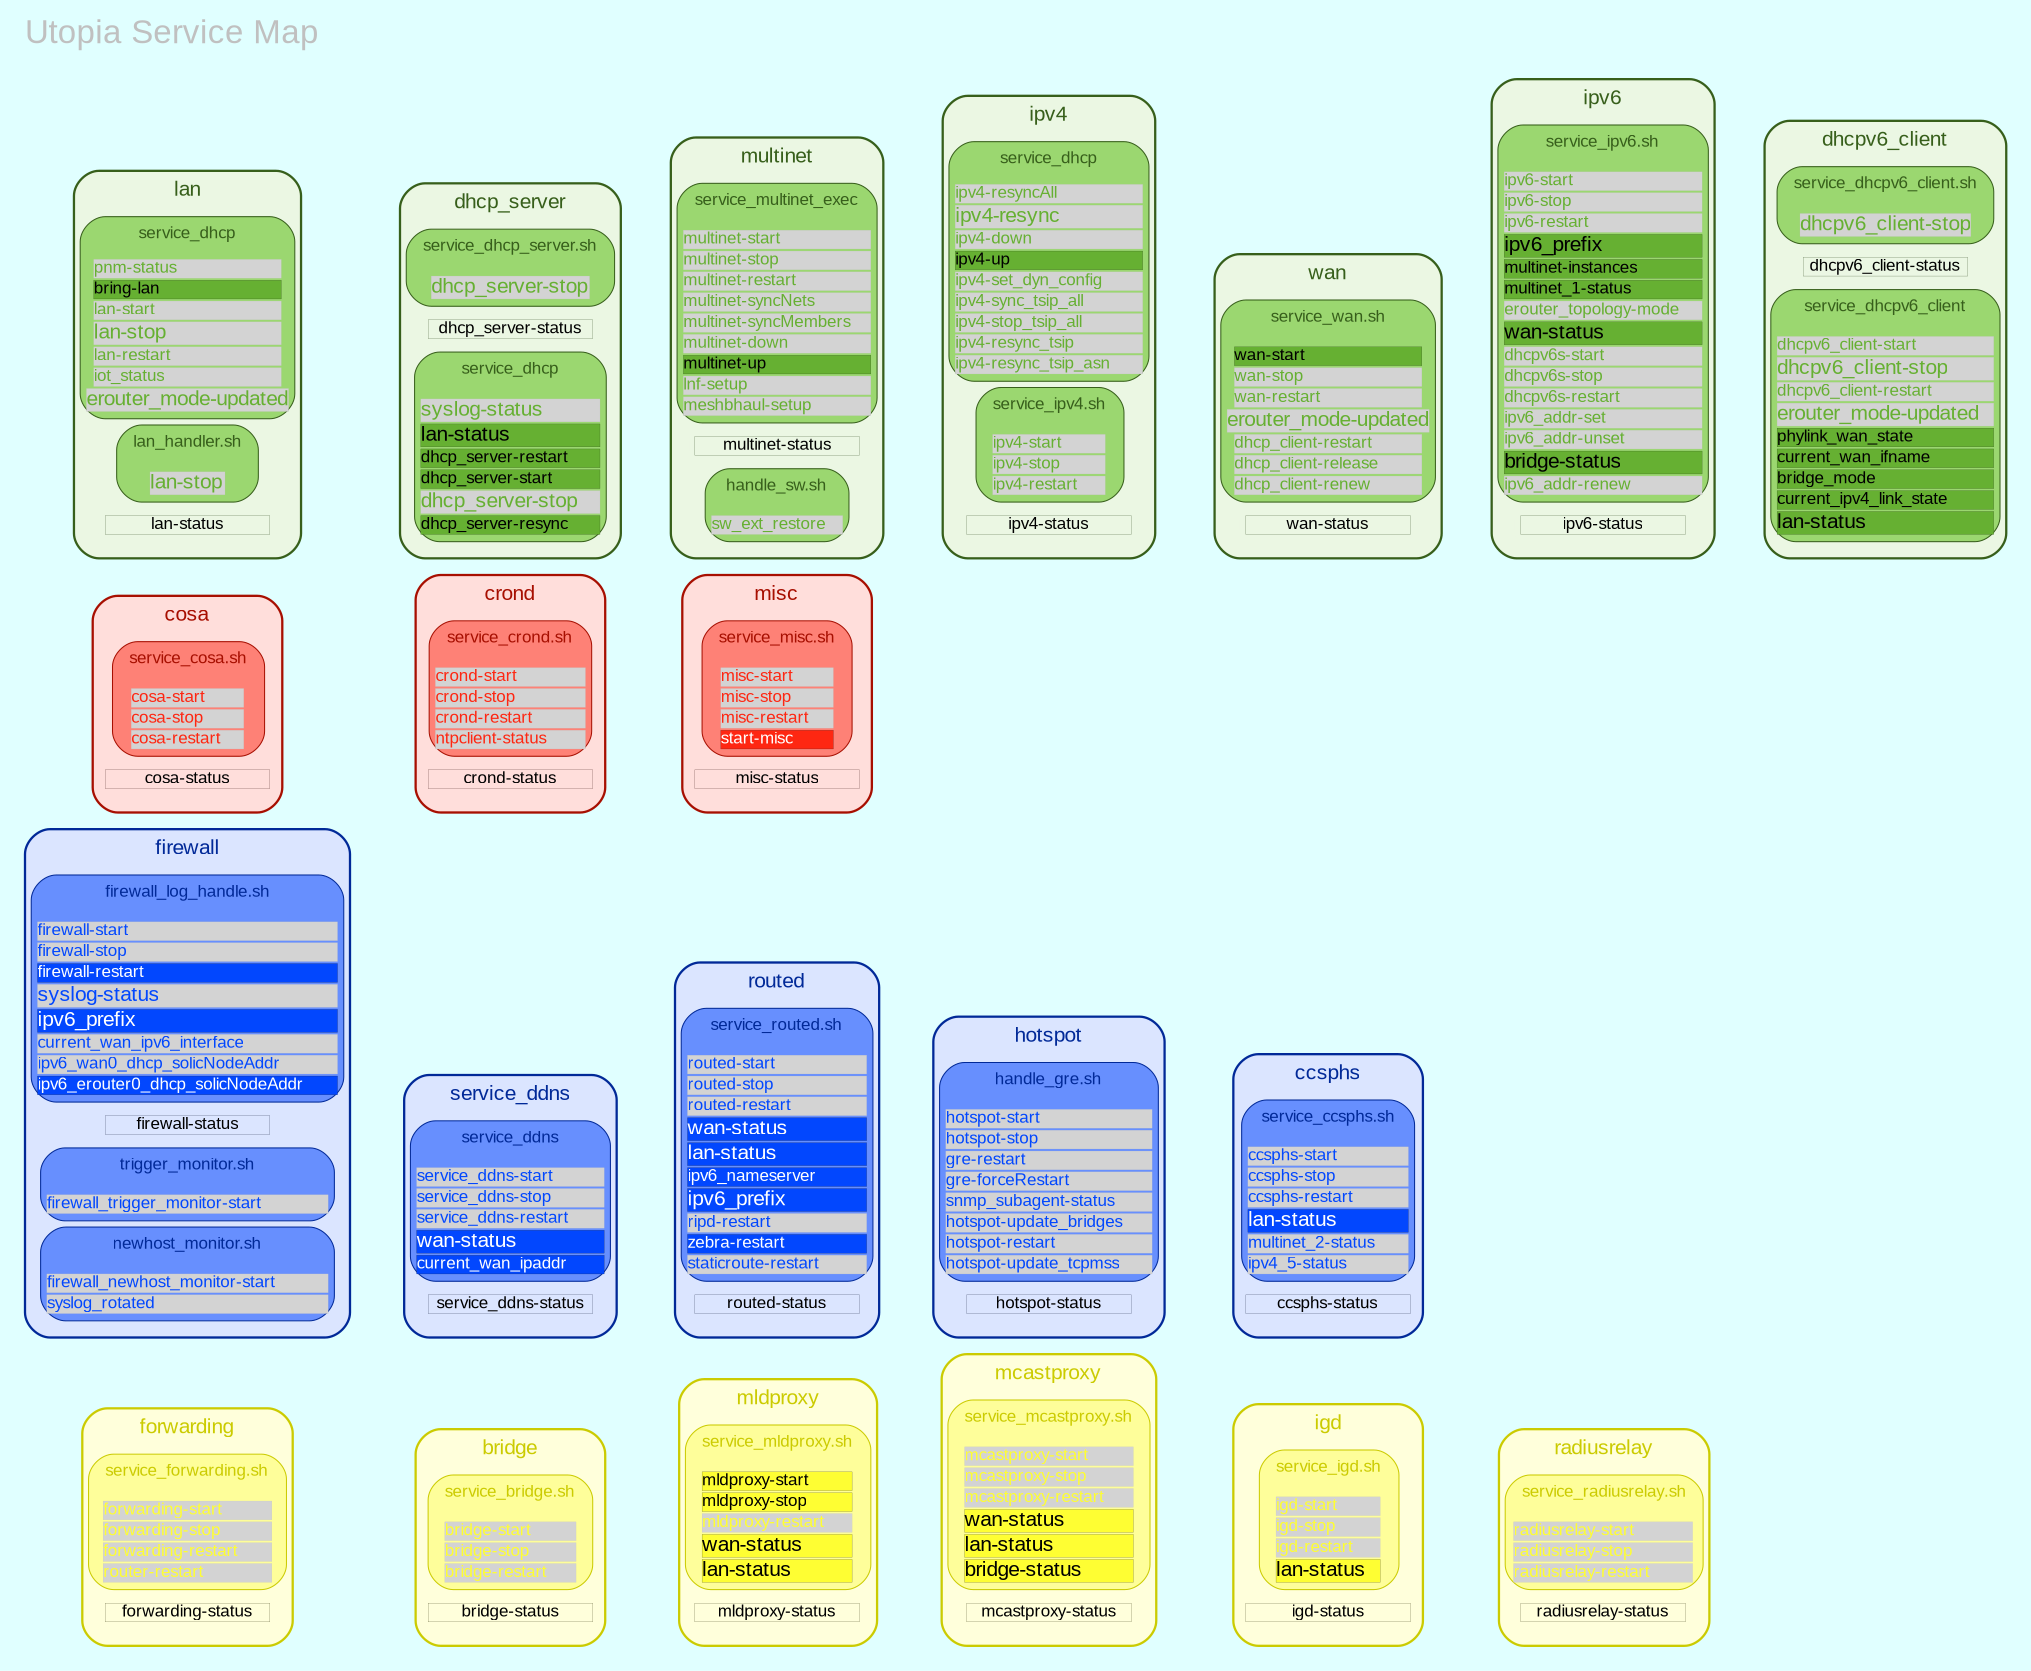 digraph {
bgcolor=lightcyan
rankdir=LR
nodesep=0
ranksep="0.5"
fontname="Arial"; fontsize=16; fontcolor=grey
label="Utopia Service Map"
labelloc=top
labeljust="l"
edge [color=black arrowsize=0.5 penwidth=0.1]
subgraph cluster_98ac6b4b086b5a2f47677b15e786d9ba {
labeljust=""
margin=3;
penwidth=1.1;
shape=plaintext;
fillcolor="#FFFFDB";
color="#CBCB01";
fontcolor="#CBCB01";
fontsize=10;
node[fontname="Arial" height=0 margin=0 penwidth=0.1];
label="bridge\r";
style="filled, rounded";
_51557d60216aca2eb9e8f97c705a0f56 [label="" shape=plaintext style=invisible]
subgraph cluster_ce74067ed52583d02a26e3669b777135 {
margin=3;
penwidth=0.5;
fillcolor="#FEFE9A";
color="#CBCB01";
fontcolor="#CBCB01";
fontsize=8;
node[fontname="Arial" height=0 margin=0 penwidth=0.1];
label="service_bridge.sh\l";
style="filled, rounded";
tooltip="/etc/utopia/service.d/service_bridge.sh";
_ce74067ed52583d02a26e3669b777135 [label="" shape=plaintext style=invisible]
_dffe3e68da6a223b2e0640eef7d3485d [label="bridge-start\l" fontsize=8 style="filled" width="0.875" shape="box" fillcolor="lightgrey" color="grey" fontcolor="#FEFE33" tooltip="bridge-start

<none>" URL=""]
_be81785c3a2dcb3e29cb0bfa7b32c81d [label="bridge-stop\l" fontsize=8 style="filled" width="0.875" shape="box" fillcolor="lightgrey" color="grey" fontcolor="#FEFE33" tooltip="bridge-stop

<none>" URL=""]
_476c265081c653e63c70694a2fbbb407 [label="bridge-restart\l" fontsize=8 style="filled" width="0.875" shape="box" fillcolor="lightgrey" color="grey" fontcolor="#FEFE33" tooltip="bridge-restart

<none>" URL=""]
}
subgraph cluster_2652209aa3012050e71d2a653f2a550e {
margin=3;
penwidth=0.5;
fillcolor="#FFFFDB";
color="#FFFFDB";
fontcolor="#CBCB01";
fontsize=8;
node[fontname="Arial" height=0 margin=0 penwidth=0.1];
label="";
style="filled, rounded";
_2652209aa3012050e71d2a653f2a550e [label="bridge-status" fontsize=8 style="filled" width="1.1" shape="box" fillcolor="#FFFFDB" color="#343409" fontcolor="black" tooltip="bridge-status

'stopped'<-system_default_set
'stopped'<-srvmgr" URL=""]
}
}
subgraph cluster_bc7bc2f9c0488eafffa29706ab6a179a {
labeljust=""
margin=3;
penwidth=1.1;
shape=plaintext;
fillcolor="#DBE5FF";
color="#012998";
fontcolor="#012998";
fontsize=10;
node[fontname="Arial" height=0 margin=0 penwidth=0.1];
label="ccsphs\r";
style="filled, rounded";
_11547777ed2800a68bbfda077eb170c0 [label="" shape=plaintext style=invisible]
subgraph cluster_d356f8c9b17fe7d6fc8725ee5ee9367f {
margin=3;
penwidth=0.5;
fillcolor="#678FFE";
color="#012998";
fontcolor="#012998";
fontsize=8;
node[fontname="Arial" height=0 margin=0 penwidth=0.1];
label="service_ccsphs.sh\l";
style="filled, rounded";
tooltip="/etc/utopia/service.d/service_ccsphs.sh";
_d356f8c9b17fe7d6fc8725ee5ee9367f [label="" shape=plaintext style=invisible]
_169ec7e69a5d38c2ce02c388318199b4 [label="ccsphs-start\l" fontsize=8 style="filled" width="1.0625" shape="box" fillcolor="lightgrey" color="grey" fontcolor="#0247FE" tooltip="ccsphs-start

<none>" URL=""]
_dcabaff18bf88ebde113eab65a33c592 [label="ccsphs-stop\l" fontsize=8 style="filled" width="1.0625" shape="box" fillcolor="lightgrey" color="grey" fontcolor="#0247FE" tooltip="ccsphs-stop

<none>" URL=""]
_fbcb36209c161106e6652a386efa84a2 [label="ccsphs-restart\l" fontsize=8 style="filled" width="1.0625" shape="box" fillcolor="lightgrey" color="grey" fontcolor="#0247FE" tooltip="ccsphs-restart

<none>" URL=""]
_6d51108e0838df1da1ee83a57230e9fc [label="lan-status\l" fontsize=10 style="filled" width="1.0625" shape="box" fillcolor="#0247FE" color="#091534" fontcolor="white" tooltip="lan-status

'stopped'<-system_default_set
'stopped'<-srvmgr
'started'<-service_dhcp
" URL=""]
_8d775cfc72d821ba2b725e5de189351c [label="multinet_2-status\l" fontsize=8 style="filled" width="1.0625" shape="box" fillcolor="lightgrey" color="grey" fontcolor="#0247FE" tooltip="multinet_2-status

<none>" URL=""]
_e1a977aa40005978de3ad8e0707d58d5 [label="ipv4_5-status\l" fontsize=8 style="filled" width="1.0625" shape="box" fillcolor="lightgrey" color="grey" fontcolor="#0247FE" tooltip="ipv4_5-status

<none>" URL=""]
}
subgraph cluster_ce8aa426b1c90655afa0346eec591609 {
margin=3;
penwidth=0.5;
fillcolor="#DBE5FF";
color="#DBE5FF";
fontcolor="#012998";
fontsize=8;
node[fontname="Arial" height=0 margin=0 penwidth=0.1];
label="";
style="filled, rounded";
_ce8aa426b1c90655afa0346eec591609 [label="ccsphs-status" fontsize=8 style="filled" width="1.1" shape="box" fillcolor="#DBE5FF" color="#091534" fontcolor="black" tooltip="ccsphs-status

'stopped'<-srvmgr" URL=""]
}
}
subgraph cluster_12703dd1411c33587da2004a9434a400 {
labeljust=""
margin=3;
penwidth=1.1;
shape=plaintext;
fillcolor="#FFDEDB";
color="#A70F01";
fontcolor="#A70F01";
fontsize=10;
node[fontname="Arial" height=0 margin=0 penwidth=0.1];
label="cosa\r";
style="filled, rounded";
_9ceacec289b3141d06a39c8b48fb1b90 [label="" shape=plaintext style=invisible]
subgraph cluster_75154e14dd7031a3c2149cf29c2c3d89 {
margin=3;
penwidth=0.5;
fillcolor="#FE8176";
color="#A70F01";
fontcolor="#A70F01";
fontsize=8;
node[fontname="Arial" height=0 margin=0 penwidth=0.1];
label="service_cosa.sh\l";
style="filled, rounded";
tooltip="/etc/utopia/service.d/service_cosa.sh";
_75154e14dd7031a3c2149cf29c2c3d89 [label="" shape=plaintext style=invisible]
_26d2160b48419a0585d5cce66b31304b [label="cosa-start\l" fontsize=8 style="filled" width="0.75" shape="box" fillcolor="lightgrey" color="grey" fontcolor="#FE2712" tooltip="cosa-start

<none>" URL=""]
_b302e229bd4130d90adcbbd2e18b3503 [label="cosa-stop\l" fontsize=8 style="filled" width="0.75" shape="box" fillcolor="lightgrey" color="grey" fontcolor="#FE2712" tooltip="cosa-stop

<none>" URL=""]
_7313184c48647530b3d3277f3aa20210 [label="cosa-restart\l" fontsize=8 style="filled" width="0.75" shape="box" fillcolor="lightgrey" color="grey" fontcolor="#FE2712" tooltip="cosa-restart

<none>" URL=""]
}
subgraph cluster_f71a2fdaaec2c8306fd2132cbdacf1a2 {
margin=3;
penwidth=0.5;
fillcolor="#FFDEDB";
color="#FFDEDB";
fontcolor="#A70F01";
fontsize=8;
node[fontname="Arial" height=0 margin=0 penwidth=0.1];
label="";
style="filled, rounded";
_f71a2fdaaec2c8306fd2132cbdacf1a2 [label="cosa-status" fontsize=8 style="filled" width="1.1" shape="box" fillcolor="#FFDEDB" color="#340D09" fontcolor="black" tooltip="cosa-status

'stopped'<-srvmgr
'starting'<-sectl
'started'<-sectl" URL=""]
}
}
subgraph cluster_9f13d0c3e03d0ec4e905428f88407c0c {
labeljust=""
margin=3;
penwidth=1.1;
shape=plaintext;
fillcolor="#FFDEDB";
color="#A70F01";
fontcolor="#A70F01";
fontsize=10;
node[fontname="Arial" height=0 margin=0 penwidth=0.1];
label="crond\r";
style="filled, rounded";
_386b26c862465e20148cc3d5bb13464e [label="" shape=plaintext style=invisible]
subgraph cluster_1a419fba1ee8593f798786f0cda43e64 {
margin=3;
penwidth=0.5;
fillcolor="#FE8176";
color="#A70F01";
fontcolor="#A70F01";
fontsize=8;
node[fontname="Arial" height=0 margin=0 penwidth=0.1];
label="service_crond.sh\l";
style="filled, rounded";
tooltip="/etc/utopia/service.d/service_crond.sh";
_1a419fba1ee8593f798786f0cda43e64 [label="" shape=plaintext style=invisible]
_2988c0df37a888ef9473504a7f022c48 [label="crond-start\l" fontsize=8 style="filled" width="1.0" shape="box" fillcolor="lightgrey" color="grey" fontcolor="#FE2712" tooltip="crond-start

<none>" URL=""]
_9e309318d6d6053b4eef5524699de199 [label="crond-stop\l" fontsize=8 style="filled" width="1.0" shape="box" fillcolor="lightgrey" color="grey" fontcolor="#FE2712" tooltip="crond-stop

<none>" URL=""]
_96d2eeb8f2f772f16a03576be5a2da54 [label="crond-restart\l" fontsize=8 style="filled" width="1.0" shape="box" fillcolor="lightgrey" color="grey" fontcolor="#FE2712" tooltip="crond-restart

<none>" URL=""]
_032ab272c16316696d9ded87b839633f [label="ntpclient-status\l" fontsize=8 style="filled" width="1.0" shape="box" fillcolor="lightgrey" color="grey" fontcolor="#FE2712" tooltip="ntpclient-status

<none>" URL=""]
}
subgraph cluster_e2757550efa6165b50c21c7c13248c79 {
margin=3;
penwidth=0.5;
fillcolor="#FFDEDB";
color="#FFDEDB";
fontcolor="#A70F01";
fontsize=8;
node[fontname="Arial" height=0 margin=0 penwidth=0.1];
label="";
style="filled, rounded";
_e2757550efa6165b50c21c7c13248c79 [label="crond-status" fontsize=8 style="filled" width="1.1" shape="box" fillcolor="#FFDEDB" color="#340D09" fontcolor="black" tooltip="crond-status

'stopped'<-srvmgr
'started'<-sectl" URL=""]
}
}
subgraph cluster_a2fe665ec7e8ad3d96ddc0d37dd955b6 {
labeljust=""
margin=3;
penwidth=1.1;
shape=plaintext;
fillcolor="#EBF7E3";
color="#375F1B";
fontcolor="#375F1B";
fontsize=10;
node[fontname="Arial" height=0 margin=0 penwidth=0.1];
label="dhcp_server\r";
style="filled, rounded";
_f41532d8d2c8b118196da62bffbd4112 [label="" shape=plaintext style=invisible]
subgraph cluster_5546a749df80cd888eb5e49c4cb6784d {
margin=3;
penwidth=0.5;
fillcolor="#9BD770";
color="#375F1B";
fontcolor="#375F1B";
fontsize=8;
node[fontname="Arial" height=0 margin=0 penwidth=0.1];
label="service_dhcp_server.sh\l";
style="filled, rounded";
tooltip="/etc/utopia/service.d/service_dhcp_server.sh";
_5546a749df80cd888eb5e49c4cb6784d [label="" shape=plaintext style=invisible]
_cc77d1c86fe83acbbd78c296cfcd2f4f [label="dhcp_server-stop\l" fontsize=10 style="filled" width="1.0" shape="box" fillcolor="lightgrey" color="grey" fontcolor="#66B032" tooltip="dhcp_server-stop

<none>" URL=""]
}
subgraph cluster_0ab613ce7fcbc3ca3cc8af0412a53260 {
margin=3;
penwidth=0.5;
fillcolor="#EBF7E3";
color="#EBF7E3";
fontcolor="#375F1B";
fontsize=8;
node[fontname="Arial" height=0 margin=0 penwidth=0.1];
label="";
style="filled, rounded";
_0ab613ce7fcbc3ca3cc8af0412a53260 [label="dhcp_server-status" fontsize=8 style="filled" width="1.1" shape="box" fillcolor="#EBF7E3" color="#1B3409" fontcolor="black" tooltip="dhcp_server-status

'stopped'<-srvmgr
'started'<-sectl
'started'<-sectl
'started'<-sectl
'stopped'<-sectl
'started'<-sectl" URL=""]
}
subgraph cluster_3d37174c6292156e426dc43ce29bb5f1 {
margin=3;
penwidth=0.5;
fillcolor="#9BD770";
color="#375F1B";
fontcolor="#375F1B";
fontsize=8;
node[fontname="Arial" height=0 margin=0 penwidth=0.1];
label="service_dhcp\l";
style="filled, rounded";
tooltip="/usr/bin/service_dhcp";
_3d37174c6292156e426dc43ce29bb5f1 [label="" shape=plaintext style=invisible]
_12af56fcb2e3e1ce03026d245a3c1a62 [label="syslog-status\l" fontsize=10 style="filled" width="1.1875" shape="box" fillcolor="lightgrey" color="grey" fontcolor="#66B032" tooltip="syslog-status

<none>" URL=""]
_ebd12895229baa3395bc79dc6446136d [label="lan-status\l" fontsize=10 style="filled" width="1.1875" shape="box" fillcolor="#66B032" color="#1B3409" fontcolor="black" tooltip="lan-status

'stopped'<-system_default_set
'stopped'<-srvmgr
'started'<-service_dhcp
" URL=""]
_05ec3ed000835851376deb5da3292282 [label="dhcp_server-restart\l" fontsize=8 style="filled" width="1.1875" shape="box" fillcolor="#66B032" color="#1B3409" fontcolor="black" tooltip="dhcp_server-restart

'lan_not_restart'<-sectl
" URL=""]
_12c35e227e5fbb0fc178462f51abee84 [label="dhcp_server-start\l" fontsize=8 style="filled" width="1.1875" shape="box" fillcolor="#66B032" color="#1B3409" fontcolor="black" tooltip="dhcp_server-start

''<-service_dhcp
'lan_not_restart'<-service_dhcp
" URL=""]
_7b0a18aee66a6a4d4eee84365673227b [label="dhcp_server-stop\l" fontsize=10 style="filled" width="1.1875" shape="box" fillcolor="lightgrey" color="grey" fontcolor="#66B032" tooltip="dhcp_server-stop

<none>" URL=""]
_b1970fd328aa8892f1a80e2a17d66dc9 [label="dhcp_server-resync\l" fontsize=8 style="filled" width="1.1875" shape="box" fillcolor="#66B032" color="#1B3409" fontcolor="black" tooltip="dhcp_server-resync

''<-service_dhcp
" URL=""]
}
subgraph cluster_0ab613ce7fcbc3ca3cc8af0412a53260 {
margin=3;
penwidth=0.5;
fillcolor="#EBF7E3";
color="#EBF7E3";
fontcolor="#375F1B";
fontsize=8;
node[fontname="Arial" height=0 margin=0 penwidth=0.1];
label="";
style="filled, rounded";
_0ab613ce7fcbc3ca3cc8af0412a53260 [label="dhcp_server-status" fontsize=8 style="filled" width="1.1" shape="box" fillcolor="#EBF7E3" color="#1B3409" fontcolor="black" tooltip="dhcp_server-status

'stopped'<-srvmgr
'started'<-sectl
'started'<-sectl
'started'<-sectl
'stopped'<-sectl
'started'<-sectl" URL=""]
}
}
subgraph cluster_d6d816c5b879445a7e6a05135d1bd6f0 {
labeljust=""
margin=3;
penwidth=1.1;
shape=plaintext;
fillcolor="#EBF7E3";
color="#375F1B";
fontcolor="#375F1B";
fontsize=10;
node[fontname="Arial" height=0 margin=0 penwidth=0.1];
label="dhcpv6_client\r";
style="filled, rounded";
_73375fd8cbd4270ecc2b51806123787d [label="" shape=plaintext style=invisible]
subgraph cluster_8df38194afd852649b859245604ccd56 {
margin=3;
penwidth=0.5;
fillcolor="#9BD770";
color="#375F1B";
fontcolor="#375F1B";
fontsize=8;
node[fontname="Arial" height=0 margin=0 penwidth=0.1];
label="service_dhcpv6_client.sh\l";
style="filled, rounded";
tooltip="/etc/utopia/service.d/service_dhcpv6_client.sh";
_8df38194afd852649b859245604ccd56 [label="" shape=plaintext style=invisible]
_ee9cdcc215e73f62da2b84124ac0c61d [label="dhcpv6_client-stop\l" fontsize=10 style="filled" width="1.125" shape="box" fillcolor="lightgrey" color="grey" fontcolor="#66B032" tooltip="dhcpv6_client-stop

<none>" URL=""]
}
subgraph cluster_1c4058a30b8a90394f1e203c330c564f {
margin=3;
penwidth=0.5;
fillcolor="#EBF7E3";
color="#EBF7E3";
fontcolor="#375F1B";
fontsize=8;
node[fontname="Arial" height=0 margin=0 penwidth=0.1];
label="";
style="filled, rounded";
_1c4058a30b8a90394f1e203c330c564f [label="dhcpv6_client-status" fontsize=8 style="filled" width="1.1" shape="box" fillcolor="#EBF7E3" color="#1B3409" fontcolor="black" tooltip="dhcpv6_client-status

'stopped'<-srvmgr" URL=""]
}
subgraph cluster_d66d309b5b8f6a0277a29da9cd2527cd {
margin=3;
penwidth=0.5;
fillcolor="#9BD770";
color="#375F1B";
fontcolor="#375F1B";
fontsize=8;
node[fontname="Arial" height=0 margin=0 penwidth=0.1];
label="service_dhcpv6_client\l";
style="filled, rounded";
tooltip="/usr/bin/service_dhcpv6_client";
_d66d309b5b8f6a0277a29da9cd2527cd [label="" shape=plaintext style=invisible]
_144bbe973bf5a4f362e39efa508595c9 [label="dhcpv6_client-start\l" fontsize=8 style="filled" width="1.4375" shape="box" fillcolor="lightgrey" color="grey" fontcolor="#66B032" tooltip="dhcpv6_client-start

<none>" URL=""]
_ee55245b3bc51b48c05eb87ad2e44551 [label="dhcpv6_client-stop\l" fontsize=10 style="filled" width="1.4375" shape="box" fillcolor="lightgrey" color="grey" fontcolor="#66B032" tooltip="dhcpv6_client-stop

<none>" URL=""]
_b73c1a4d940b68490aa756d4014f3f88 [label="dhcpv6_client-restart\l" fontsize=8 style="filled" width="1.4375" shape="box" fillcolor="lightgrey" color="grey" fontcolor="#66B032" tooltip="dhcpv6_client-restart

<none>" URL=""]
_9f77e87a86869bb8800017e1239d36be [label="erouter_mode-updated\l" fontsize=10 style="filled" width="1.4375" shape="box" fillcolor="lightgrey" color="grey" fontcolor="#66B032" tooltip="erouter_mode-updated

<none>" URL=""]
_6ffef83011d042dd1929842d51665010 [label="phylink_wan_state\l" fontsize=8 style="filled" width="1.4375" shape="box" fillcolor="#66B032" color="#1B3409" fontcolor="black" tooltip="phylink_wan_state

'up'<-system_default_set
'down'<-gw_prov
'up'<-sectl
" URL=""]
_c1bcfa1b7dc2dabe9f926bf2ea1ec550 [label="current_wan_ifname\l" fontsize=8 style="filled" width="1.4375" shape="box" fillcolor="#66B032" color="#1B3409" fontcolor="black" tooltip="current_wan_ifname

'erouter0'<-SERVICE-WAN
" URL=""]
_300e40bc565ba7af9c5c19b0322fe775 [label="bridge_mode\l" fontsize=8 style="filled" width="1.4375" shape="box" fillcolor="#66B032" color="#1B3409" fontcolor="black" tooltip="bridge_mode

'0'<-gw_prov-gs
" URL=""]
_b0349044accd314e06d66f5bc4fd1f2a [label="current_ipv4_link_state\l" fontsize=8 style="filled" width="1.4375" shape="box" fillcolor="#66B032" color="#1B3409" fontcolor="black" tooltip="current_ipv4_link_state

'down'<-system_default_set
'up'<-sectl
" URL=""]
_fd23274835a023eec2ced91cbaa81f0e [label="lan-status\l" fontsize=10 style="filled" width="1.4375" shape="box" fillcolor="#66B032" color="#1B3409" fontcolor="black" tooltip="lan-status

'stopped'<-system_default_set
'stopped'<-srvmgr
'started'<-service_dhcp
" URL=""]
}
subgraph cluster_1c4058a30b8a90394f1e203c330c564f {
margin=3;
penwidth=0.5;
fillcolor="#EBF7E3";
color="#EBF7E3";
fontcolor="#375F1B";
fontsize=8;
node[fontname="Arial" height=0 margin=0 penwidth=0.1];
label="";
style="filled, rounded";
_1c4058a30b8a90394f1e203c330c564f [label="dhcpv6_client-status" fontsize=8 style="filled" width="1.1" shape="box" fillcolor="#EBF7E3" color="#1B3409" fontcolor="black" tooltip="dhcpv6_client-status

'stopped'<-srvmgr" URL=""]
}
}
subgraph cluster_36e5371ad91c9d2d09e9d7c0e76055db {
labeljust=""
margin=3;
penwidth=1.1;
shape=plaintext;
fillcolor="#DBE5FF";
color="#012998";
fontcolor="#012998";
fontsize=10;
node[fontname="Arial" height=0 margin=0 penwidth=0.1];
label="firewall\r";
style="filled, rounded";
_530ef31fcb5e8c60fc0ad60e857a11d3 [label="" shape=plaintext style=invisible]
subgraph cluster_e42d237f89eae0389f5419baa93d13a2 {
margin=3;
penwidth=0.5;
fillcolor="#678FFE";
color="#012998";
fontcolor="#012998";
fontsize=8;
node[fontname="Arial" height=0 margin=0 penwidth=0.1];
label="firewall_log_handle.sh\l";
style="filled, rounded";
tooltip="/etc/utopia/service.d/firewall_log_handle.sh";
_e42d237f89eae0389f5419baa93d13a2 [label="" shape=plaintext style=invisible]
_fb34e010dbcda23604c38f6fef7e19e7 [label="firewall-start\l" fontsize=8 style="filled" width="2.0" shape="box" fillcolor="lightgrey" color="grey" fontcolor="#0247FE" tooltip="firewall-start

<none>" URL=""]
_061e3b0963c268b66b7d2cae6c6513d3 [label="firewall-stop\l" fontsize=8 style="filled" width="2.0" shape="box" fillcolor="lightgrey" color="grey" fontcolor="#0247FE" tooltip="firewall-stop

<none>" URL=""]
_8d7f6462dee8b294fc6106d26e9ba3db [label="firewall-restart\l" fontsize=8 style="filled" width="2.0" shape="box" fillcolor="#0247FE" color="#091534" fontcolor="white" tooltip="firewall-restart

'(null)'<-sectl
''<-srvmgr
''<-service_dhcp
'(null)'<-sectl
'(null)'<-firewall
'(null)'<-SERVICE-ROUTED
'(null)'<-SERVICE-ROUTED
" URL=""]
_dbe85a927b6cb0bf2205133a74e569f8 [label="syslog-status\l" fontsize=10 style="filled" width="2.0" shape="box" fillcolor="lightgrey" color="grey" fontcolor="#0247FE" tooltip="syslog-status

<none>" URL=""]
_fcbdff3d0f31846009953536460c255d [label="ipv6_prefix\l" fontsize=10 style="filled" width="2.0" shape="box" fillcolor="#0247FE" color="#091534" fontcolor="white" tooltip="ipv6_prefix

'3001'<-dae
'3001'<-dae
" URL=""]
_d3b3b75e38b4ddc713a56ba3d3e2ab12 [label="current_wan_ipv6_interface\l" fontsize=8 style="filled" width="2.0" shape="box" fillcolor="lightgrey" color="grey" fontcolor="#0247FE" tooltip="current_wan_ipv6_interface

<none>" URL=""]
_3101e0ea39b8c9c5d9872a3246ad3291 [label="ipv6_wan0_dhcp_solicNodeAddr\l" fontsize=8 style="filled" width="2.0" shape="box" fillcolor="lightgrey" color="grey" fontcolor="#0247FE" tooltip="ipv6_wan0_dhcp_solicNodeAddr

<none>" URL=""]
_a3cabe11bca5a6d9c3106530a6ba1b5f [label="ipv6_erouter0_dhcp_solicNodeAddr\l" fontsize=8 style="filled" width="2.0" shape="box" fillcolor="#0247FE" color="#091534" fontcolor="white" tooltip="ipv6_erouter0_dhcp_solicNodeAddr

''<-
" URL=""]
}
subgraph cluster_d6becedd521d37eb8fb470e801088468 {
margin=3;
penwidth=0.5;
fillcolor="#DBE5FF";
color="#DBE5FF";
fontcolor="#012998";
fontsize=8;
node[fontname="Arial" height=0 margin=0 penwidth=0.1];
label="";
style="filled, rounded";
_d6becedd521d37eb8fb470e801088468 [label="firewall-status" fontsize=8 style="filled" width="1.1" shape="box" fillcolor="#DBE5FF" color="#091534" fontcolor="black" tooltip="firewall-status

'stopped'<-srvmgr
'starting'<-firewall
'started'<-firewall
'starting'<-firewall
'started'<-sectl
'starting'<-firewall
'started'<-firewall
'starting'<-sectl
'started'<-sectl
'starting'<-firewall
'started'<-firewall
'starting'<-firewall
'started'<-firewall
'starting'<-firewall
'started'<-firewall
'starting'<-firewall
'started'<-SERVICE-ROUTED
'starting'<-firewall
'started'<-sectl
'starting'<-firewall
'started'<-sectl
'starting'<-firewall
'started'<-firewall" URL=""]
}
subgraph cluster_ff4a363fa2af32bb2810f585cc92acd7 {
margin=3;
penwidth=0.5;
fillcolor="#678FFE";
color="#012998";
fontcolor="#012998";
fontsize=8;
node[fontname="Arial" height=0 margin=0 penwidth=0.1];
label="trigger_monitor.sh\l";
style="filled, rounded";
tooltip="/etc/utopia/service.d/service_firewall/trigger_monitor.sh";
_ff4a363fa2af32bb2810f585cc92acd7 [label="" shape=plaintext style=invisible]
_d705086a3d5104336f6e1222533dd499 [label="firewall_trigger_monitor-start\l" fontsize=8 style="filled" width="1.875" shape="box" fillcolor="lightgrey" color="grey" fontcolor="#0247FE" tooltip="firewall_trigger_monitor-start

<none>" URL=""]
}
subgraph cluster_d6becedd521d37eb8fb470e801088468 {
margin=3;
penwidth=0.5;
fillcolor="#DBE5FF";
color="#DBE5FF";
fontcolor="#012998";
fontsize=8;
node[fontname="Arial" height=0 margin=0 penwidth=0.1];
label="";
style="filled, rounded";
_d6becedd521d37eb8fb470e801088468 [label="firewall-status" fontsize=8 style="filled" width="1.1" shape="box" fillcolor="#DBE5FF" color="#091534" fontcolor="black" tooltip="firewall-status

'stopped'<-srvmgr
'starting'<-firewall
'started'<-firewall
'starting'<-firewall
'started'<-sectl
'starting'<-firewall
'started'<-firewall
'starting'<-sectl
'started'<-sectl
'starting'<-firewall
'started'<-firewall
'starting'<-firewall
'started'<-firewall
'starting'<-firewall
'started'<-firewall
'starting'<-firewall
'started'<-SERVICE-ROUTED
'starting'<-firewall
'started'<-sectl
'starting'<-firewall
'started'<-sectl
'starting'<-firewall
'started'<-firewall" URL=""]
}
subgraph cluster_a90aacbfac4f2cd40e488adde9634e1b {
margin=3;
penwidth=0.5;
fillcolor="#678FFE";
color="#012998";
fontcolor="#012998";
fontsize=8;
node[fontname="Arial" height=0 margin=0 penwidth=0.1];
label="newhost_monitor.sh\l";
style="filled, rounded";
tooltip="/etc/utopia/service.d/service_firewall/newhost_monitor.sh";
_a90aacbfac4f2cd40e488adde9634e1b [label="" shape=plaintext style=invisible]
_039b3aa706fd5b413ddce2a324d8990b [label="firewall_newhost_monitor-start\l" fontsize=8 style="filled" width="1.875" shape="box" fillcolor="lightgrey" color="grey" fontcolor="#0247FE" tooltip="firewall_newhost_monitor-start

<none>" URL=""]
_7866be7b602cd1faf90f081075289ac2 [label="syslog_rotated\l" fontsize=8 style="filled" width="1.875" shape="box" fillcolor="lightgrey" color="grey" fontcolor="#0247FE" tooltip="syslog_rotated

<none>" URL=""]
}
subgraph cluster_d6becedd521d37eb8fb470e801088468 {
margin=3;
penwidth=0.5;
fillcolor="#DBE5FF";
color="#DBE5FF";
fontcolor="#012998";
fontsize=8;
node[fontname="Arial" height=0 margin=0 penwidth=0.1];
label="";
style="filled, rounded";
_d6becedd521d37eb8fb470e801088468 [label="firewall-status" fontsize=8 style="filled" width="1.1" shape="box" fillcolor="#DBE5FF" color="#091534" fontcolor="black" tooltip="firewall-status

'stopped'<-srvmgr
'starting'<-firewall
'started'<-firewall
'starting'<-firewall
'started'<-sectl
'starting'<-firewall
'started'<-firewall
'starting'<-sectl
'started'<-sectl
'starting'<-firewall
'started'<-firewall
'starting'<-firewall
'started'<-firewall
'starting'<-firewall
'started'<-firewall
'starting'<-firewall
'started'<-SERVICE-ROUTED
'starting'<-firewall
'started'<-sectl
'starting'<-firewall
'started'<-sectl
'starting'<-firewall
'started'<-firewall" URL=""]
}
}
subgraph cluster_fd6b9a18e50dcf09242d4c5f9c78abdd {
labeljust=""
margin=3;
penwidth=1.1;
shape=plaintext;
fillcolor="#FFFFDB";
color="#CBCB01";
fontcolor="#CBCB01";
fontsize=10;
node[fontname="Arial" height=0 margin=0 penwidth=0.1];
label="forwarding\r";
style="filled, rounded";
_ace679848995e665f24a1816c0c4c915 [label="" shape=plaintext style=invisible]
subgraph cluster_9b92ce2fe4fd41d3cec3cedd33b87f06 {
margin=3;
penwidth=0.5;
fillcolor="#FEFE9A";
color="#CBCB01";
fontcolor="#CBCB01";
fontsize=8;
node[fontname="Arial" height=0 margin=0 penwidth=0.1];
label="service_forwarding.sh\l";
style="filled, rounded";
tooltip="/etc/utopia/service.d/service_forwarding.sh";
_9b92ce2fe4fd41d3cec3cedd33b87f06 [label="" shape=plaintext style=invisible]
_52570b4cfdb0c22d00f92adc71c0d87c [label="forwarding-start\l" fontsize=8 style="filled" width="1.125" shape="box" fillcolor="lightgrey" color="grey" fontcolor="#FEFE33" tooltip="forwarding-start

<none>" URL=""]
_7a29e68a9b3aa15385eadaa47c4558ec [label="forwarding-stop\l" fontsize=8 style="filled" width="1.125" shape="box" fillcolor="lightgrey" color="grey" fontcolor="#FEFE33" tooltip="forwarding-stop

<none>" URL=""]
_52fcf00c0a66ec5a7a8cd7471530c7f1 [label="forwarding-restart\l" fontsize=8 style="filled" width="1.125" shape="box" fillcolor="lightgrey" color="grey" fontcolor="#FEFE33" tooltip="forwarding-restart

<none>" URL=""]
_1da807cd987cc6d69eb356c2234ce75a [label="router-restart\l" fontsize=8 style="filled" width="1.125" shape="box" fillcolor="lightgrey" color="grey" fontcolor="#FEFE33" tooltip="router-restart

<none>" URL=""]
}
subgraph cluster_ce50e06cb257261871d1276e24df8cde {
margin=3;
penwidth=0.5;
fillcolor="#FFFFDB";
color="#FFFFDB";
fontcolor="#CBCB01";
fontsize=8;
node[fontname="Arial" height=0 margin=0 penwidth=0.1];
label="";
style="filled, rounded";
_ce50e06cb257261871d1276e24df8cde [label="forwarding-status" fontsize=8 style="filled" width="1.1" shape="box" fillcolor="#FFFFDB" color="#343409" fontcolor="black" tooltip="forwarding-status

'stopped'<-system_default_set
'stopped'<-multinet_ev" URL=""]
}
}
subgraph cluster_fd489e4876b75cab32371651232af9fd {
labeljust=""
margin=3;
penwidth=1.1;
shape=plaintext;
fillcolor="#DBE5FF";
color="#012998";
fontcolor="#012998";
fontsize=10;
node[fontname="Arial" height=0 margin=0 penwidth=0.1];
label="hotspot\r";
style="filled, rounded";
_2e9fe13ba76fa6522a7c48dd76f47ff7 [label="" shape=plaintext style=invisible]
subgraph cluster_6a272e3c7ea3c700ee32b0f4fb98efad {
margin=3;
penwidth=0.5;
fillcolor="#678FFE";
color="#012998";
fontcolor="#012998";
fontsize=8;
node[fontname="Arial" height=0 margin=0 penwidth=0.1];
label="handle_gre.sh\l";
style="filled, rounded";
tooltip="/etc/utopia/service.d/service_multinet/handle_gre.sh";
_6a272e3c7ea3c700ee32b0f4fb98efad [label="" shape=plaintext style=invisible]
_6e0b9a7440b51401a6f8dd2173e454d8 [label="hotspot-start\l" fontsize=8 style="filled" width="1.375" shape="box" fillcolor="lightgrey" color="grey" fontcolor="#0247FE" tooltip="hotspot-start

<none>" URL=""]
_d7e8398434365547b3532bd3f09f4a17 [label="hotspot-stop\l" fontsize=8 style="filled" width="1.375" shape="box" fillcolor="lightgrey" color="grey" fontcolor="#0247FE" tooltip="hotspot-stop

<none>" URL=""]
_5541fad82e5f6d88cdd848c600462e8a [label="gre-restart\l" fontsize=8 style="filled" width="1.375" shape="box" fillcolor="lightgrey" color="grey" fontcolor="#0247FE" tooltip="gre-restart

<none>" URL=""]
_c04dffee44757e7874ce1185587e0933 [label="gre-forceRestart\l" fontsize=8 style="filled" width="1.375" shape="box" fillcolor="lightgrey" color="grey" fontcolor="#0247FE" tooltip="gre-forceRestart

<none>" URL=""]
_bb3f42e78ddfeda0b3475ac30e84891d [label="snmp_subagent-status\l" fontsize=8 style="filled" width="1.375" shape="box" fillcolor="lightgrey" color="grey" fontcolor="#0247FE" tooltip="snmp_subagent-status

<none>" URL=""]
_7cb5cfac197c93c828c5893ec9ceef03 [label="hotspot-update_bridges\l" fontsize=8 style="filled" width="1.375" shape="box" fillcolor="lightgrey" color="grey" fontcolor="#0247FE" tooltip="hotspot-update_bridges

<none>" URL=""]
_3d4654275d9b1ae93cb7cbfae401ecc8 [label="hotspot-restart\l" fontsize=8 style="filled" width="1.375" shape="box" fillcolor="lightgrey" color="grey" fontcolor="#0247FE" tooltip="hotspot-restart

<none>" URL=""]
_d25d9601f823ddb2a1089ce3f0b60e0e [label="hotspot-update_tcpmss\l" fontsize=8 style="filled" width="1.375" shape="box" fillcolor="lightgrey" color="grey" fontcolor="#0247FE" tooltip="hotspot-update_tcpmss

<none>" URL=""]
}
subgraph cluster_a86f55e8657621b3a089be1b3d4284e3 {
margin=3;
penwidth=0.5;
fillcolor="#DBE5FF";
color="#DBE5FF";
fontcolor="#012998";
fontsize=8;
node[fontname="Arial" height=0 margin=0 penwidth=0.1];
label="";
style="filled, rounded";
_a86f55e8657621b3a089be1b3d4284e3 [label="hotspot-status" fontsize=8 style="filled" width="1.1" shape="box" fillcolor="#DBE5FF" color="#091534" fontcolor="black" tooltip="hotspot-status

'stopped'<-srvmgr" URL=""]
}
}
subgraph cluster_ee472a98470ea343d09937e4b0523e41 {
labeljust=""
margin=3;
penwidth=1.1;
shape=plaintext;
fillcolor="#FFFFDB";
color="#CBCB01";
fontcolor="#CBCB01";
fontsize=10;
node[fontname="Arial" height=0 margin=0 penwidth=0.1];
label="igd\r";
style="filled, rounded";
_bc496585626022bc738519aa3c8b353e [label="" shape=plaintext style=invisible]
subgraph cluster_a6a8df76b783576c193465f6d70d72b2 {
margin=3;
penwidth=0.5;
fillcolor="#FEFE9A";
color="#CBCB01";
fontcolor="#CBCB01";
fontsize=8;
node[fontname="Arial" height=0 margin=0 penwidth=0.1];
label="service_igd.sh\l";
style="filled, rounded";
tooltip="/etc/utopia/service.d/service_igd.sh";
_a6a8df76b783576c193465f6d70d72b2 [label="" shape=plaintext style=invisible]
_18b0b59f95da6d2f2486266f6c3f6eea [label="igd-start\l" fontsize=8 style="filled" width="0.6875" shape="box" fillcolor="lightgrey" color="grey" fontcolor="#FEFE33" tooltip="igd-start

<none>" URL=""]
_e7e39d911e3984b8b8316898ed0aea0b [label="igd-stop\l" fontsize=8 style="filled" width="0.6875" shape="box" fillcolor="lightgrey" color="grey" fontcolor="#FEFE33" tooltip="igd-stop

<none>" URL=""]
_585012563ebe151a2e55f5c7a1e92f12 [label="igd-restart\l" fontsize=8 style="filled" width="0.6875" shape="box" fillcolor="lightgrey" color="grey" fontcolor="#FEFE33" tooltip="igd-restart

<none>" URL=""]
_4b111c1aa597294749af0f2cc25561ba [label="lan-status\l" fontsize=10 style="filled" width="0.6875" shape="box" fillcolor="#FEFE33" color="#343409" fontcolor="black" tooltip="lan-status

'stopped'<-system_default_set
'stopped'<-srvmgr
'started'<-service_dhcp
" URL=""]
}
subgraph cluster_3b71283a1192eb890a11b66562b51a88 {
margin=3;
penwidth=0.5;
fillcolor="#FFFFDB";
color="#FFFFDB";
fontcolor="#CBCB01";
fontsize=8;
node[fontname="Arial" height=0 margin=0 penwidth=0.1];
label="";
style="filled, rounded";
_3b71283a1192eb890a11b66562b51a88 [label="igd-status" fontsize=8 style="filled" width="1.1" shape="box" fillcolor="#FFFFDB" color="#343409" fontcolor="black" tooltip="igd-status

'stopped'<-srvmgr
'started'<-sectl" URL=""]
}
}
subgraph cluster_0485728ba5ed6951c7e858af6c1af7c3 {
labeljust=""
margin=3;
penwidth=1.1;
shape=plaintext;
fillcolor="#EBF7E3";
color="#375F1B";
fontcolor="#375F1B";
fontsize=10;
node[fontname="Arial" height=0 margin=0 penwidth=0.1];
label="ipv4\r";
style="filled, rounded";
_fd202ef8d1cbdb3f96ebc9cd60513f15 [label="" shape=plaintext style=invisible]
subgraph cluster_ac1eabb08a5a92ed4c812eb036335b67 {
margin=3;
penwidth=0.5;
fillcolor="#9BD770";
color="#375F1B";
fontcolor="#375F1B";
fontsize=8;
node[fontname="Arial" height=0 margin=0 penwidth=0.1];
label="service_ipv4.sh\l";
style="filled, rounded";
tooltip="/etc/utopia/service.d/service_ipv4.sh";
_ac1eabb08a5a92ed4c812eb036335b67 [label="" shape=plaintext style=invisible]
_35d8512c80d2ef0ae0f1547a673e8567 [label="ipv4-start\l" fontsize=8 style="filled" width="0.75" shape="box" fillcolor="lightgrey" color="grey" fontcolor="#66B032" tooltip="ipv4-start

<none>" URL=""]
_3cb3ff3ee48c70c40e0e1d1cff98ff70 [label="ipv4-stop\l" fontsize=8 style="filled" width="0.75" shape="box" fillcolor="lightgrey" color="grey" fontcolor="#66B032" tooltip="ipv4-stop

<none>" URL=""]
_7938ce75b3caa3982ab318a504fdc4b2 [label="ipv4-restart\l" fontsize=8 style="filled" width="0.75" shape="box" fillcolor="lightgrey" color="grey" fontcolor="#66B032" tooltip="ipv4-restart

<none>" URL=""]
}
subgraph cluster_294dcf6641445eb59d215fdd9735dddc {
margin=3;
penwidth=0.5;
fillcolor="#EBF7E3";
color="#EBF7E3";
fontcolor="#375F1B";
fontsize=8;
node[fontname="Arial" height=0 margin=0 penwidth=0.1];
label="";
style="filled, rounded";
_294dcf6641445eb59d215fdd9735dddc [label="ipv4-status" fontsize=8 style="filled" width="1.1" shape="box" fillcolor="#EBF7E3" color="#1B3409" fontcolor="black" tooltip="ipv4-status

'stopped'<-srvmgr
'up'<-sectl" URL=""]
}
subgraph cluster_3d37174c6292156e426dc43ce29bb5f1 {
margin=3;
penwidth=0.5;
fillcolor="#9BD770";
color="#375F1B";
fontcolor="#375F1B";
fontsize=8;
node[fontname="Arial" height=0 margin=0 penwidth=0.1];
label="service_dhcp\l";
style="filled, rounded";
tooltip="/usr/bin/service_dhcp";
_3d37174c6292156e426dc43ce29bb5f1 [label="" shape=plaintext style=invisible]
_de47aa4052b96872c8c38de539c5b672 [label="ipv4-resyncAll\l" fontsize=8 style="filled" width="1.25" shape="box" fillcolor="lightgrey" color="grey" fontcolor="#66B032" tooltip="ipv4-resyncAll

<none>" URL=""]
_4140f0a18455985d7828722abc057567 [label="ipv4-resync\l" fontsize=10 style="filled" width="1.25" shape="box" fillcolor="lightgrey" color="grey" fontcolor="#66B032" tooltip="ipv4-resync

<none>" URL=""]
_8694e5ddb343578958781d7623bd7c13 [label="ipv4-down\l" fontsize=8 style="filled" width="1.25" shape="box" fillcolor="lightgrey" color="grey" fontcolor="#66B032" tooltip="ipv4-down

<none>" URL=""]
_ed38176f7554dd7a25726c10de86b18f [label="ipv4-up\l" fontsize=8 style="filled" width="1.25" shape="box" fillcolor="#66B032" color="#1B3409" fontcolor="black" tooltip="ipv4-up

'6'<-sectl
'7'<-sectl
'8'<-sectl
'9'<-sectl
'10'<-sectl
'11'<-sectl
'12'<-sectl
'13'<-sectl
" URL=""]
_de3c8f1b36b75cd5eeff0b07b8511dda [label="ipv4-set_dyn_config\l" fontsize=8 style="filled" width="1.25" shape="box" fillcolor="lightgrey" color="grey" fontcolor="#66B032" tooltip="ipv4-set_dyn_config

<none>" URL=""]
_b27eb76c1594157573c8bf3cab328c76 [label="ipv4-sync_tsip_all\l" fontsize=8 style="filled" width="1.25" shape="box" fillcolor="lightgrey" color="grey" fontcolor="#66B032" tooltip="ipv4-sync_tsip_all

<none>" URL=""]
_13cead5c81c7250850b438fe5e2de2e8 [label="ipv4-stop_tsip_all\l" fontsize=8 style="filled" width="1.25" shape="box" fillcolor="lightgrey" color="grey" fontcolor="#66B032" tooltip="ipv4-stop_tsip_all

<none>" URL=""]
_04418602e030c622b113394057f3a877 [label="ipv4-resync_tsip\l" fontsize=8 style="filled" width="1.25" shape="box" fillcolor="lightgrey" color="grey" fontcolor="#66B032" tooltip="ipv4-resync_tsip

<none>" URL=""]
_080c2ff0a44145b94fd7c450bb60cde3 [label="ipv4-resync_tsip_asn\l" fontsize=8 style="filled" width="1.25" shape="box" fillcolor="lightgrey" color="grey" fontcolor="#66B032" tooltip="ipv4-resync_tsip_asn

<none>" URL=""]
}
subgraph cluster_294dcf6641445eb59d215fdd9735dddc {
margin=3;
penwidth=0.5;
fillcolor="#EBF7E3";
color="#EBF7E3";
fontcolor="#375F1B";
fontsize=8;
node[fontname="Arial" height=0 margin=0 penwidth=0.1];
label="";
style="filled, rounded";
_294dcf6641445eb59d215fdd9735dddc [label="ipv4-status" fontsize=8 style="filled" width="1.1" shape="box" fillcolor="#EBF7E3" color="#1B3409" fontcolor="black" tooltip="ipv4-status

'stopped'<-srvmgr
'up'<-sectl" URL=""]
}
}
subgraph cluster_cc314cbc6ae71c0724390eb450bb969d {
labeljust=""
margin=3;
penwidth=1.1;
shape=plaintext;
fillcolor="#EBF7E3";
color="#375F1B";
fontcolor="#375F1B";
fontsize=10;
node[fontname="Arial" height=0 margin=0 penwidth=0.1];
label="ipv6\r";
style="filled, rounded";
_8a82e56dbf9b5f049fed485f2f3694b6 [label="" shape=plaintext style=invisible]
subgraph cluster_da2e6db6d6b8ea5b6409bf7ee8fce412 {
margin=3;
penwidth=0.5;
fillcolor="#9BD770";
color="#375F1B";
fontcolor="#375F1B";
fontsize=8;
node[fontname="Arial" height=0 margin=0 penwidth=0.1];
label="service_ipv6.sh\l";
style="filled, rounded";
tooltip="/etc/utopia/service.d/service_ipv6.sh";
_da2e6db6d6b8ea5b6409bf7ee8fce412 [label="" shape=plaintext style=invisible]
_dd36c624a6558978bf09bde83bfe96eb [label="ipv6-start\l" fontsize=8 style="filled" width="1.3125" shape="box" fillcolor="lightgrey" color="grey" fontcolor="#66B032" tooltip="ipv6-start

<none>" URL=""]
_81c98aed68c3b7842d1853caf89eb0fe [label="ipv6-stop\l" fontsize=8 style="filled" width="1.3125" shape="box" fillcolor="lightgrey" color="grey" fontcolor="#66B032" tooltip="ipv6-stop

<none>" URL=""]
_d91437461bc3b37a64cf24c51d10355f [label="ipv6-restart\l" fontsize=8 style="filled" width="1.3125" shape="box" fillcolor="lightgrey" color="grey" fontcolor="#66B032" tooltip="ipv6-restart

<none>" URL=""]
_30714fe18dcc52d146547aff04c631b8 [label="ipv6_prefix\l" fontsize=10 style="filled" width="1.3125" shape="box" fillcolor="#66B032" color="#1B3409" fontcolor="black" tooltip="ipv6_prefix

'3001'<-dae
'3001'<-dae
" URL=""]
_4725a5961b85e4e1965096a617d5a98b [label="multinet-instances\l" fontsize=8 style="filled" width="1.3125" shape="box" fillcolor="#66B032" color="#1B3409" fontcolor="black" tooltip="multinet-instances

'1'<-sectl
'1 5'<-multinet_ev
" URL=""]
_4dfa813aa6edbf9a1e8677947d075a56 [label="multinet_1-status\l" fontsize=8 style="filled" width="1.3125" shape="box" fillcolor="#66B032" color="#1B3409" fontcolor="black" tooltip="multinet_1-status

'partial'<-sectl
'ready'<-firewall
" URL=""]
_a6398181b86a558aea43d8379e73e349 [label="erouter_topology-mode\l" fontsize=8 style="filled" width="1.3125" shape="box" fillcolor="lightgrey" color="grey" fontcolor="#66B032" tooltip="erouter_topology-mode

<none>" URL=""]
_436b9e3c0419e01adca189374b8fb4d2 [label="wan-status\l" fontsize=10 style="filled" width="1.3125" shape="box" fillcolor="#66B032" color="#1B3409" fontcolor="black" tooltip="wan-status

'stopped'<-system_default_set
'stopped'<-srvmgr
'starting'<-SERVICE-WAN
'starting'<-sectl
'started'<-sectl
" URL=""]
_1e4e26ce9807018b9be08545b27c4d3d [label="dhcpv6s-start\l" fontsize=8 style="filled" width="1.3125" shape="box" fillcolor="lightgrey" color="grey" fontcolor="#66B032" tooltip="dhcpv6s-start

<none>" URL=""]
_dca045cda1ee1f870a50559dcdc9e7fe [label="dhcpv6s-stop\l" fontsize=8 style="filled" width="1.3125" shape="box" fillcolor="lightgrey" color="grey" fontcolor="#66B032" tooltip="dhcpv6s-stop

<none>" URL=""]
_f3615385bd82e6b50f64f1f11b630b14 [label="dhcpv6s-restart\l" fontsize=8 style="filled" width="1.3125" shape="box" fillcolor="lightgrey" color="grey" fontcolor="#66B032" tooltip="dhcpv6s-restart

<none>" URL=""]
_ff4e612aa8e913ceaf211c6ad552b7d2 [label="ipv6_addr-set\l" fontsize=8 style="filled" width="1.3125" shape="box" fillcolor="lightgrey" color="grey" fontcolor="#66B032" tooltip="ipv6_addr-set

<none>" URL=""]
_14423fd038261f78d920b4e604a53299 [label="ipv6_addr-unset\l" fontsize=8 style="filled" width="1.3125" shape="box" fillcolor="lightgrey" color="grey" fontcolor="#66B032" tooltip="ipv6_addr-unset

<none>" URL=""]
_dbb6cb4af3ad9c0d181a7019af914d5c [label="bridge-status\l" fontsize=10 style="filled" width="1.3125" shape="box" fillcolor="#66B032" color="#1B3409" fontcolor="black" tooltip="bridge-status

'stopped'<-system_default_set
'stopped'<-srvmgr
" URL=""]
_35d2668fa125e11c4154c7ac99545842 [label="ipv6_addr-renew\l" fontsize=8 style="filled" width="1.3125" shape="box" fillcolor="lightgrey" color="grey" fontcolor="#66B032" tooltip="ipv6_addr-renew

<none>" URL=""]
}
subgraph cluster_82c8a37bb919e4f44d8e59855cbfe880 {
margin=3;
penwidth=0.5;
fillcolor="#EBF7E3";
color="#EBF7E3";
fontcolor="#375F1B";
fontsize=8;
node[fontname="Arial" height=0 margin=0 penwidth=0.1];
label="";
style="filled, rounded";
_82c8a37bb919e4f44d8e59855cbfe880 [label="ipv6-status" fontsize=8 style="filled" width="1.1" shape="box" fillcolor="#EBF7E3" color="#1B3409" fontcolor="black" tooltip="ipv6-status

'stopped'<-srvmgr
'up'<-sectl" URL=""]
}
}
subgraph cluster_73f50c9f17291ce93ee52e50b73f6f63 {
labeljust=""
margin=3;
penwidth=1.1;
shape=plaintext;
fillcolor="#EBF7E3";
color="#375F1B";
fontcolor="#375F1B";
fontsize=10;
node[fontname="Arial" height=0 margin=0 penwidth=0.1];
label="lan\r";
style="filled, rounded";
_805c71c6ca7246df1dfe49c8ea1bdbc8 [label="" shape=plaintext style=invisible]
subgraph cluster_76049f212acc3721ea76412bd4df6374 {
margin=3;
penwidth=0.5;
fillcolor="#9BD770";
color="#375F1B";
fontcolor="#375F1B";
fontsize=8;
node[fontname="Arial" height=0 margin=0 penwidth=0.1];
label="lan_handler.sh\l";
style="filled, rounded";
tooltip="/etc/utopia/service.d/lan_handler.sh";
_76049f212acc3721ea76412bd4df6374 [label="" shape=plaintext style=invisible]
_e25413a65db2bc92191909a41fa5171e [label="lan-stop\l" fontsize=10 style="filled" width="0.5" shape="box" fillcolor="lightgrey" color="grey" fontcolor="#66B032" tooltip="lan-stop

<none>" URL=""]
}
subgraph cluster_d746062615f292134acd3a06ef199e67 {
margin=3;
penwidth=0.5;
fillcolor="#EBF7E3";
color="#EBF7E3";
fontcolor="#375F1B";
fontsize=8;
node[fontname="Arial" height=0 margin=0 penwidth=0.1];
label="";
style="filled, rounded";
_d746062615f292134acd3a06ef199e67 [label="lan-status" fontsize=8 style="filled" width="1.1" shape="box" fillcolor="#EBF7E3" color="#1B3409" fontcolor="black" tooltip="lan-status

'stopped'<-system_default_set
'stopped'<-srvmgr
'started'<-service_dhcp" URL=""]
}
subgraph cluster_3d37174c6292156e426dc43ce29bb5f1 {
margin=3;
penwidth=0.5;
fillcolor="#9BD770";
color="#375F1B";
fontcolor="#375F1B";
fontsize=8;
node[fontname="Arial" height=0 margin=0 penwidth=0.1];
label="service_dhcp\l";
style="filled, rounded";
tooltip="/usr/bin/service_dhcp";
_3d37174c6292156e426dc43ce29bb5f1 [label="" shape=plaintext style=invisible]
_1990ace8f471af6ba235399ff8baeaa6 [label="pnm-status\l" fontsize=8 style="filled" width="1.25" shape="box" fillcolor="lightgrey" color="grey" fontcolor="#66B032" tooltip="pnm-status

<none>" URL=""]
_71f0275c68dc017650973a7392642ae2 [label="bring-lan\l" fontsize=8 style="filled" width="1.25" shape="box" fillcolor="#66B032" color="#1B3409" fontcolor="black" tooltip="bring-lan

'up'<-sectl
" URL=""]
_17de7203f96a267a468cabc1233afa29 [label="lan-start\l" fontsize=8 style="filled" width="1.25" shape="box" fillcolor="lightgrey" color="grey" fontcolor="#66B032" tooltip="lan-start

<none>" URL=""]
_26142e95f0ebe0e113a75794cfeedadc [label="lan-stop\l" fontsize=10 style="filled" width="1.25" shape="box" fillcolor="lightgrey" color="grey" fontcolor="#66B032" tooltip="lan-stop

<none>" URL=""]
_2bca06e54379c6b831bc0ca2e6b7fb77 [label="lan-restart\l" fontsize=8 style="filled" width="1.25" shape="box" fillcolor="lightgrey" color="grey" fontcolor="#66B032" tooltip="lan-restart

<none>" URL=""]
_8ea86917ee049783d2dc18d5a345c69f [label="iot_status\l" fontsize=8 style="filled" width="1.25" shape="box" fillcolor="lightgrey" color="grey" fontcolor="#66B032" tooltip="iot_status

<none>" URL=""]
_4140f0a18455985d7828722abc057567 [label="ipv4-resync\l" fontsize=10 style="filled" width="1.25" shape="box" fillcolor="lightgrey" color="grey" fontcolor="#66B032" tooltip="ipv4-resync

<none>" URL=""]
_517cb2160fc7b966cde440008eb32b23 [label="erouter_mode-updated\l" fontsize=10 style="filled" width="1.25" shape="box" fillcolor="lightgrey" color="grey" fontcolor="#66B032" tooltip="erouter_mode-updated

<none>" URL=""]
}
subgraph cluster_d746062615f292134acd3a06ef199e67 {
margin=3;
penwidth=0.5;
fillcolor="#EBF7E3";
color="#EBF7E3";
fontcolor="#375F1B";
fontsize=8;
node[fontname="Arial" height=0 margin=0 penwidth=0.1];
label="";
style="filled, rounded";
_d746062615f292134acd3a06ef199e67 [label="lan-status" fontsize=8 style="filled" width="1.1" shape="box" fillcolor="#EBF7E3" color="#1B3409" fontcolor="black" tooltip="lan-status

'stopped'<-system_default_set
'stopped'<-srvmgr
'started'<-service_dhcp" URL=""]
}
}
subgraph cluster_b195567711904850ec468c127c1d59b7 {
labeljust=""
margin=3;
penwidth=1.1;
shape=plaintext;
fillcolor="#FFFFDB";
color="#CBCB01";
fontcolor="#CBCB01";
fontsize=10;
node[fontname="Arial" height=0 margin=0 penwidth=0.1];
label="mcastproxy\r";
style="filled, rounded";
_4925451af2891fb9fd4a6839fb3f3b02 [label="" shape=plaintext style=invisible]
subgraph cluster_f4ba3dde9006ce2d220ce16acd00a15a {
margin=3;
penwidth=0.5;
fillcolor="#FEFE9A";
color="#CBCB01";
fontcolor="#CBCB01";
fontsize=8;
node[fontname="Arial" height=0 margin=0 penwidth=0.1];
label="service_mcastproxy.sh\l";
style="filled, rounded";
tooltip="/etc/utopia/service.d/service_mcastproxy.sh";
_f4ba3dde9006ce2d220ce16acd00a15a [label="" shape=plaintext style=invisible]
_585756014df1c6776f50ac6f9633f35f [label="mcastproxy-start\l" fontsize=8 style="filled" width="1.125" shape="box" fillcolor="lightgrey" color="grey" fontcolor="#FEFE33" tooltip="mcastproxy-start

<none>" URL=""]
_1158b848d2f96f9bed052ff4349bbd33 [label="mcastproxy-stop\l" fontsize=8 style="filled" width="1.125" shape="box" fillcolor="lightgrey" color="grey" fontcolor="#FEFE33" tooltip="mcastproxy-stop

<none>" URL=""]
_e41a4c6e41407b9cd5323e8558ba03bb [label="mcastproxy-restart\l" fontsize=8 style="filled" width="1.125" shape="box" fillcolor="lightgrey" color="grey" fontcolor="#FEFE33" tooltip="mcastproxy-restart

<none>" URL=""]
_1c347f0e770fd7b9e518ddcf9ea20c1d [label="wan-status\l" fontsize=10 style="filled" width="1.125" shape="box" fillcolor="#FEFE33" color="#343409" fontcolor="black" tooltip="wan-status

'stopped'<-system_default_set
'stopped'<-srvmgr
'starting'<-SERVICE-WAN
'starting'<-sectl
'started'<-sectl
" URL=""]
_238eb03e44cf88c02aee2d26210db81f [label="lan-status\l" fontsize=10 style="filled" width="1.125" shape="box" fillcolor="#FEFE33" color="#343409" fontcolor="black" tooltip="lan-status

'stopped'<-system_default_set
'stopped'<-srvmgr
'started'<-service_dhcp
" URL=""]
_21e8f54151921b76c6598495421aaca3 [label="bridge-status\l" fontsize=10 style="filled" width="1.125" shape="box" fillcolor="#FEFE33" color="#343409" fontcolor="black" tooltip="bridge-status

'stopped'<-system_default_set
'stopped'<-srvmgr
" URL=""]
}
subgraph cluster_4d5dfe7bbbf66ccc5d9ec2941fe8d52c {
margin=3;
penwidth=0.5;
fillcolor="#FFFFDB";
color="#FFFFDB";
fontcolor="#CBCB01";
fontsize=8;
node[fontname="Arial" height=0 margin=0 penwidth=0.1];
label="";
style="filled, rounded";
_4d5dfe7bbbf66ccc5d9ec2941fe8d52c [label="mcastproxy-status" fontsize=8 style="filled" width="1.1" shape="box" fillcolor="#FFFFDB" color="#343409" fontcolor="black" tooltip="mcastproxy-status

'stopped'<-srvmgr
'started'<-sectl
'started'<-sectl" URL=""]
}
}
subgraph cluster_bc957e26ff41470c556ee5d09e96880b {
labeljust=""
margin=3;
penwidth=1.1;
shape=plaintext;
fillcolor="#FFDEDB";
color="#A70F01";
fontcolor="#A70F01";
fontsize=10;
node[fontname="Arial" height=0 margin=0 penwidth=0.1];
label="misc\r";
style="filled, rounded";
_d6052e71e712c78a566f151dc792e8f2 [label="" shape=plaintext style=invisible]
subgraph cluster_c8cbd1ec3fc732646a24741469545787 {
margin=3;
penwidth=0.5;
fillcolor="#FE8176";
color="#A70F01";
fontcolor="#A70F01";
fontsize=8;
node[fontname="Arial" height=0 margin=0 penwidth=0.1];
label="service_misc.sh\l";
style="filled, rounded";
tooltip="/etc/utopia/service.d/service_misc.sh";
_c8cbd1ec3fc732646a24741469545787 [label="" shape=plaintext style=invisible]
_9bcd634b049d73b5730225e7b1a525d0 [label="misc-start\l" fontsize=8 style="filled" width="0.75" shape="box" fillcolor="lightgrey" color="grey" fontcolor="#FE2712" tooltip="misc-start

<none>" URL=""]
_7659919df407d4683493a35eb3cf03c8 [label="misc-stop\l" fontsize=8 style="filled" width="0.75" shape="box" fillcolor="lightgrey" color="grey" fontcolor="#FE2712" tooltip="misc-stop

<none>" URL=""]
_92aaa7dc6a570412b7723dd978186c97 [label="misc-restart\l" fontsize=8 style="filled" width="0.75" shape="box" fillcolor="lightgrey" color="grey" fontcolor="#FE2712" tooltip="misc-restart

<none>" URL=""]
_76974e6781beb8256d9d66c1d10b165c [label="start-misc\l" fontsize=8 style="filled" width="0.75" shape="box" fillcolor="#FE2712" color="#340D09" fontcolor="white" tooltip="start-misc

'ready'<-sectl
" URL=""]
}
subgraph cluster_072a2bb440580a2bf8a9626d6eef0408 {
margin=3;
penwidth=0.5;
fillcolor="#FFDEDB";
color="#FFDEDB";
fontcolor="#A70F01";
fontsize=8;
node[fontname="Arial" height=0 margin=0 penwidth=0.1];
label="";
style="filled, rounded";
_072a2bb440580a2bf8a9626d6eef0408 [label="misc-status" fontsize=8 style="filled" width="1.1" shape="box" fillcolor="#FFDEDB" color="#340D09" fontcolor="black" tooltip="misc-status

'stopped'<-srvmgr" URL=""]
}
}
subgraph cluster_2457baecc4426018774aad662255f752 {
labeljust=""
margin=3;
penwidth=1.1;
shape=plaintext;
fillcolor="#FFFFDB";
color="#CBCB01";
fontcolor="#CBCB01";
fontsize=10;
node[fontname="Arial" height=0 margin=0 penwidth=0.1];
label="mldproxy\r";
style="filled, rounded";
_c49613684ebabfbfdff0d8a92e2b4235 [label="" shape=plaintext style=invisible]
subgraph cluster_f617109b5c83a516d3edac0d9a726f8a {
margin=3;
penwidth=0.5;
fillcolor="#FEFE9A";
color="#CBCB01";
fontcolor="#CBCB01";
fontsize=8;
node[fontname="Arial" height=0 margin=0 penwidth=0.1];
label="service_mldproxy.sh\l";
style="filled, rounded";
tooltip="/etc/utopia/service.d/service_mldproxy.sh";
_f617109b5c83a516d3edac0d9a726f8a [label="" shape=plaintext style=invisible]
_3e73f5e67c740b666c2ab2d09782cc06 [label="mldproxy-start\l" fontsize=8 style="filled" width="1.0" shape="box" fillcolor="#FEFE33" color="#343409" fontcolor="black" tooltip="mldproxy-start

'(null)'<-utapi
" URL=""]
_96f855d1fe0eb8cc473fc6acc67d68de [label="mldproxy-stop\l" fontsize=8 style="filled" width="1.0" shape="box" fillcolor="#FEFE33" color="#343409" fontcolor="black" tooltip="mldproxy-stop

'(null)'<-firewall
" URL=""]
_0418bb001a3ef370bbcbf483552a8201 [label="mldproxy-restart\l" fontsize=8 style="filled" width="1.0" shape="box" fillcolor="lightgrey" color="grey" fontcolor="#FEFE33" tooltip="mldproxy-restart

<none>" URL=""]
_c066689f603b61e541f8dedb28bb7134 [label="wan-status\l" fontsize=10 style="filled" width="1.0" shape="box" fillcolor="#FEFE33" color="#343409" fontcolor="black" tooltip="wan-status

'stopped'<-system_default_set
'stopped'<-srvmgr
'starting'<-SERVICE-WAN
'starting'<-sectl
'started'<-sectl
" URL=""]
_5b8001c87262bca854c046f6a958b459 [label="lan-status\l" fontsize=10 style="filled" width="1.0" shape="box" fillcolor="#FEFE33" color="#343409" fontcolor="black" tooltip="lan-status

'stopped'<-system_default_set
'stopped'<-srvmgr
'started'<-service_dhcp
" URL=""]
}
subgraph cluster_faf9eb72aad5168c489c236d5ba34390 {
margin=3;
penwidth=0.5;
fillcolor="#FFFFDB";
color="#FFFFDB";
fontcolor="#CBCB01";
fontsize=8;
node[fontname="Arial" height=0 margin=0 penwidth=0.1];
label="";
style="filled, rounded";
_faf9eb72aad5168c489c236d5ba34390 [label="mldproxy-status" fontsize=8 style="filled" width="1.1" shape="box" fillcolor="#FFFFDB" color="#343409" fontcolor="black" tooltip="mldproxy-status

'stopped'<-srvmgr
'started'<-sectl
'stopped'<-sectl
'started'<-sectl
'started'<-sectl" URL=""]
}
}
subgraph cluster_6b581cfc4032b3599e29d26348900df6 {
labeljust=""
margin=3;
penwidth=1.1;
shape=plaintext;
fillcolor="#EBF7E3";
color="#375F1B";
fontcolor="#375F1B";
fontsize=10;
node[fontname="Arial" height=0 margin=0 penwidth=0.1];
label="multinet\r";
style="filled, rounded";
_3561f1f7f333903bfa3bcf4ff5864910 [label="" shape=plaintext style=invisible]
subgraph cluster_3b2611a387ebc7fbf7c62fd0ef6d861d {
margin=3;
penwidth=0.5;
fillcolor="#9BD770";
color="#375F1B";
fontcolor="#375F1B";
fontsize=8;
node[fontname="Arial" height=0 margin=0 penwidth=0.1];
label="service_multinet_exec\l";
style="filled, rounded";
tooltip="/etc/utopia/service.d/service_multinet_exec";
_3b2611a387ebc7fbf7c62fd0ef6d861d [label="" shape=plaintext style=invisible]
_f2b5b3ddc8b270966cdcab9a527748fc [label="multinet-start\l" fontsize=8 style="filled" width="1.25" shape="box" fillcolor="lightgrey" color="grey" fontcolor="#66B032" tooltip="multinet-start

<none>" URL=""]
_fd67c8ba40b794d44dfab85faf74c4ed [label="multinet-stop\l" fontsize=8 style="filled" width="1.25" shape="box" fillcolor="lightgrey" color="grey" fontcolor="#66B032" tooltip="multinet-stop

<none>" URL=""]
_70846d8e4242411cb52e91847f7c15ea [label="multinet-restart\l" fontsize=8 style="filled" width="1.25" shape="box" fillcolor="lightgrey" color="grey" fontcolor="#66B032" tooltip="multinet-restart

<none>" URL=""]
_6d34ee8d829b27322d238bdac63f2f4f [label="multinet-syncNets\l" fontsize=8 style="filled" width="1.25" shape="box" fillcolor="lightgrey" color="grey" fontcolor="#66B032" tooltip="multinet-syncNets

<none>" URL=""]
_475bf02f50080ad0bc4d4981ca57855a [label="multinet-syncMembers\l" fontsize=8 style="filled" width="1.25" shape="box" fillcolor="lightgrey" color="grey" fontcolor="#66B032" tooltip="multinet-syncMembers

<none>" URL=""]
_b5341db885f9f3c7c5b377ad76594051 [label="multinet-down\l" fontsize=8 style="filled" width="1.25" shape="box" fillcolor="lightgrey" color="grey" fontcolor="#66B032" tooltip="multinet-down

<none>" URL=""]
_e4aaacda1d8d67d99f25e939bfc65a45 [label="multinet-up\l" fontsize=8 style="filled" width="1.25" shape="box" fillcolor="#66B032" color="#1B3409" fontcolor="black" tooltip="multinet-up

'1'<-service_dhcp
'5'<-service_dhcp
" URL=""]
_432ed87e9f4a39d3cd1e7ead4a292b42 [label="lnf-setup\l" fontsize=8 style="filled" width="1.25" shape="box" fillcolor="lightgrey" color="grey" fontcolor="#66B032" tooltip="lnf-setup

<none>" URL=""]
_70fb75af21a50c844253106849f1dae7 [label="meshbhaul-setup\l" fontsize=8 style="filled" width="1.25" shape="box" fillcolor="lightgrey" color="grey" fontcolor="#66B032" tooltip="meshbhaul-setup

<none>" URL=""]
}
subgraph cluster_1d7c8a6069a1ed33337ef4ec25cfc4bb {
margin=3;
penwidth=0.5;
fillcolor="#EBF7E3";
color="#EBF7E3";
fontcolor="#375F1B";
fontsize=8;
node[fontname="Arial" height=0 margin=0 penwidth=0.1];
label="";
style="filled, rounded";
_1d7c8a6069a1ed33337ef4ec25cfc4bb [label="multinet-status" fontsize=8 style="filled" width="1.1" shape="box" fillcolor="#EBF7E3" color="#1B3409" fontcolor="black" tooltip="multinet-status

'stopped'<-srvmgr" URL=""]
}
subgraph cluster_0e3427ed74cd6bbafeb554ff72740969 {
margin=3;
penwidth=0.5;
fillcolor="#9BD770";
color="#375F1B";
fontcolor="#375F1B";
fontsize=8;
node[fontname="Arial" height=0 margin=0 penwidth=0.1];
label="handle_sw.sh\l";
style="filled, rounded";
tooltip="/etc/utopia/service.d/service_multinet/handle_sw.sh";
_0e3427ed74cd6bbafeb554ff72740969 [label="" shape=plaintext style=invisible]
_cac3bcc6e0a00089a249e9c4d6325a07 [label="sw_ext_restore\l" fontsize=8 style="filled" width="0.875" shape="box" fillcolor="lightgrey" color="grey" fontcolor="#66B032" tooltip="sw_ext_restore

<none>" URL=""]
}
subgraph cluster_1d7c8a6069a1ed33337ef4ec25cfc4bb {
margin=3;
penwidth=0.5;
fillcolor="#EBF7E3";
color="#EBF7E3";
fontcolor="#375F1B";
fontsize=8;
node[fontname="Arial" height=0 margin=0 penwidth=0.1];
label="";
style="filled, rounded";
_1d7c8a6069a1ed33337ef4ec25cfc4bb [label="multinet-status" fontsize=8 style="filled" width="1.1" shape="box" fillcolor="#EBF7E3" color="#1B3409" fontcolor="black" tooltip="multinet-status

'stopped'<-srvmgr" URL=""]
}
}
subgraph cluster_2ec5fb1d4088876a283565fd13792f86 {
labeljust=""
margin=3;
penwidth=1.1;
shape=plaintext;
fillcolor="#FFFFDB";
color="#CBCB01";
fontcolor="#CBCB01";
fontsize=10;
node[fontname="Arial" height=0 margin=0 penwidth=0.1];
label="radiusrelay\r";
style="filled, rounded";
_b7acfe490a93b028394e562ec9917f84 [label="" shape=plaintext style=invisible]
subgraph cluster_26151c9de6b9ceebc14ab8ad5f9c21ec {
margin=3;
penwidth=0.5;
fillcolor="#FEFE9A";
color="#CBCB01";
fontcolor="#CBCB01";
fontsize=8;
node[fontname="Arial" height=0 margin=0 penwidth=0.1];
label="service_radiusrelay.sh\l";
style="filled, rounded";
tooltip="/etc/utopia/service.d/service_radiusrelay.sh";
_26151c9de6b9ceebc14ab8ad5f9c21ec [label="" shape=plaintext style=invisible]
_cad92a35e690f78730d5887d59ff5b51 [label="radiusrelay-start\l" fontsize=8 style="filled" width="1.1875" shape="box" fillcolor="lightgrey" color="grey" fontcolor="#FEFE33" tooltip="radiusrelay-start

<none>" URL=""]
_40719580fa994b4ff85d4ab0020baa97 [label="radiusrelay-stop\l" fontsize=8 style="filled" width="1.1875" shape="box" fillcolor="lightgrey" color="grey" fontcolor="#FEFE33" tooltip="radiusrelay-stop

<none>" URL=""]
_15d6dc2ab42f8ca6cfb0b2e8bf2d261e [label="radiusrelay-restart\l" fontsize=8 style="filled" width="1.1875" shape="box" fillcolor="lightgrey" color="grey" fontcolor="#FEFE33" tooltip="radiusrelay-restart

<none>" URL=""]
}
subgraph cluster_dc582349caa8a79230060325a587e19e {
margin=3;
penwidth=0.5;
fillcolor="#FFFFDB";
color="#FFFFDB";
fontcolor="#CBCB01";
fontsize=8;
node[fontname="Arial" height=0 margin=0 penwidth=0.1];
label="";
style="filled, rounded";
_dc582349caa8a79230060325a587e19e [label="radiusrelay-status" fontsize=8 style="filled" width="1.1" shape="box" fillcolor="#FFFFDB" color="#343409" fontcolor="black" tooltip="radiusrelay-status

'stopped'<-srvmgr" URL=""]
}
}
subgraph cluster_81c909ac84c0649471c23e3af9be1d58 {
labeljust=""
margin=3;
penwidth=1.1;
shape=plaintext;
fillcolor="#DBE5FF";
color="#012998";
fontcolor="#012998";
fontsize=10;
node[fontname="Arial" height=0 margin=0 penwidth=0.1];
label="routed\r";
style="filled, rounded";
_0f8290d0e4702bec0d6dacd186893117 [label="" shape=plaintext style=invisible]
subgraph cluster_b115821e7a93cf08c62031ae321f39a1 {
margin=3;
penwidth=0.5;
fillcolor="#678FFE";
color="#012998";
fontcolor="#012998";
fontsize=8;
node[fontname="Arial" height=0 margin=0 penwidth=0.1];
label="service_routed.sh\l";
style="filled, rounded";
tooltip="/etc/utopia/service.d/service_routed.sh";
_b115821e7a93cf08c62031ae321f39a1 [label="" shape=plaintext style=invisible]
_34ac489b3efd98976cae29c858f9932a [label="routed-start\l" fontsize=8 style="filled" width="1.1875" shape="box" fillcolor="lightgrey" color="grey" fontcolor="#0247FE" tooltip="routed-start

<none>" URL=""]
_e572ab0f8373daf6deeae2f6700dd45b [label="routed-stop\l" fontsize=8 style="filled" width="1.1875" shape="box" fillcolor="lightgrey" color="grey" fontcolor="#0247FE" tooltip="routed-stop

<none>" URL=""]
_ab87c91d308027671cdd64114e760146 [label="routed-restart\l" fontsize=8 style="filled" width="1.1875" shape="box" fillcolor="lightgrey" color="grey" fontcolor="#0247FE" tooltip="routed-restart

<none>" URL=""]
_6c17358258ba3ee792e78239021c68c1 [label="wan-status\l" fontsize=10 style="filled" width="1.1875" shape="box" fillcolor="#0247FE" color="#091534" fontcolor="white" tooltip="wan-status

'stopped'<-system_default_set
'stopped'<-srvmgr
'starting'<-SERVICE-WAN
'starting'<-sectl
'started'<-sectl
" URL=""]
_f365f29e8defed22c2e42e4bac7523ff [label="lan-status\l" fontsize=10 style="filled" width="1.1875" shape="box" fillcolor="#0247FE" color="#091534" fontcolor="white" tooltip="lan-status

'stopped'<-system_default_set
'stopped'<-srvmgr
'started'<-service_dhcp
" URL=""]
_49453f7848560ee4ea8ef5a460bad0cb [label="ipv6_nameserver\l" fontsize=8 style="filled" width="1.1875" shape="box" fillcolor="#0247FE" color="#091534" fontcolor="white" tooltip="ipv6_nameserver

'2001'<-dae
" URL=""]
_6248e8b1a17e664eb0a1ea5c2636f01a [label="ipv6_prefix\l" fontsize=10 style="filled" width="1.1875" shape="box" fillcolor="#0247FE" color="#091534" fontcolor="white" tooltip="ipv6_prefix

'3001'<-dae
'3001'<-dae
" URL=""]
_001b2deaa6f0b11a98b24ee02048cab6 [label="ripd-restart\l" fontsize=8 style="filled" width="1.1875" shape="box" fillcolor="lightgrey" color="grey" fontcolor="#0247FE" tooltip="ripd-restart

<none>" URL=""]
_321d5336bd91250698b0d80d54a97522 [label="zebra-restart\l" fontsize=8 style="filled" width="1.1875" shape="box" fillcolor="#0247FE" color="#091534" fontcolor="white" tooltip="zebra-restart

'(null)'<-sectl
'(null)'<-sectl
'(null)'<-utapi
'(null)'<-utapi
" URL=""]
_56db60f25e81f958ac4d33e85fe50e66 [label="staticroute-restart\l" fontsize=8 style="filled" width="1.1875" shape="box" fillcolor="lightgrey" color="grey" fontcolor="#0247FE" tooltip="staticroute-restart

<none>" URL=""]
}
subgraph cluster_988e0c0db1367631db076d44d0e4c3a0 {
margin=3;
penwidth=0.5;
fillcolor="#DBE5FF";
color="#DBE5FF";
fontcolor="#012998";
fontsize=8;
node[fontname="Arial" height=0 margin=0 penwidth=0.1];
label="";
style="filled, rounded";
_988e0c0db1367631db076d44d0e4c3a0 [label="routed-status" fontsize=8 style="filled" width="1.1" shape="box" fillcolor="#DBE5FF" color="#091534" fontcolor="black" tooltip="routed-status

'stopped'<-srvmgr
'starting'<-SERVICE-ROUTED
'started'<-sectl" URL=""]
}
}
subgraph cluster_afc18a5d586c42bcde1a7102297d729a {
labeljust=""
margin=3;
penwidth=1.1;
shape=plaintext;
fillcolor="#DBE5FF";
color="#012998";
fontcolor="#012998";
fontsize=10;
node[fontname="Arial" height=0 margin=0 penwidth=0.1];
label="service_ddns\r";
style="filled, rounded";
_7f7581d90666a90969ada3ad09305100 [label="" shape=plaintext style=invisible]
subgraph cluster_59bec65b96a56f47065d62191e9f0820 {
margin=3;
penwidth=0.5;
fillcolor="#678FFE";
color="#012998";
fontcolor="#012998";
fontsize=8;
node[fontname="Arial" height=0 margin=0 penwidth=0.1];
label="service_ddns\l";
style="filled, rounded";
tooltip="/usr/bin/service_ddns";
_59bec65b96a56f47065d62191e9f0820 [label="" shape=plaintext style=invisible]
_db4f673deca4b6ee9ac63a835c7bccae [label="service_ddns-start\l" fontsize=8 style="filled" width="1.25" shape="box" fillcolor="lightgrey" color="grey" fontcolor="#0247FE" tooltip="service_ddns-start

<none>" URL=""]
_24cbc0d0d89fd4341c662a6703446612 [label="service_ddns-stop\l" fontsize=8 style="filled" width="1.25" shape="box" fillcolor="lightgrey" color="grey" fontcolor="#0247FE" tooltip="service_ddns-stop

<none>" URL=""]
_756fb0d6811464e6c123079d434ae3c0 [label="service_ddns-restart\l" fontsize=8 style="filled" width="1.25" shape="box" fillcolor="lightgrey" color="grey" fontcolor="#0247FE" tooltip="service_ddns-restart

<none>" URL=""]
_05232940483b66fc27e12244e5f59085 [label="wan-status\l" fontsize=10 style="filled" width="1.25" shape="box" fillcolor="#0247FE" color="#091534" fontcolor="white" tooltip="wan-status

'stopped'<-system_default_set
'stopped'<-srvmgr
'starting'<-SERVICE-WAN
'starting'<-sectl
'started'<-sectl
" URL=""]
_d0fc4ecaefda0b2eb7fd8119c5f6a65d [label="current_wan_ipaddr\l" fontsize=8 style="filled" width="1.25" shape="box" fillcolor="#0247FE" color="#091534" fontcolor="white" tooltip="current_wan_ipaddr

'0.0.0.0'<-system_default_set
'0.0.0.0'<-sectl
'10.107.200.106'<-sectl
'10.107.200.106'<-sectl
'10.107.200.106'<-SERVICE-ROUTED
" URL=""]
}
subgraph cluster_ae5f1faed434fece7f4d1bc33d07e2b7 {
margin=3;
penwidth=0.5;
fillcolor="#DBE5FF";
color="#DBE5FF";
fontcolor="#012998";
fontsize=8;
node[fontname="Arial" height=0 margin=0 penwidth=0.1];
label="";
style="filled, rounded";
_ae5f1faed434fece7f4d1bc33d07e2b7 [label="service_ddns-status" fontsize=8 style="filled" width="1.1" shape="box" fillcolor="#DBE5FF" color="#091534" fontcolor="black" tooltip="service_ddns-status

'stopped'<-srvmgr" URL=""]
}
}
subgraph cluster_bc6680c1a0d13d778d73c59185b1e412 {
labeljust=""
margin=3;
penwidth=1.1;
shape=plaintext;
fillcolor="#EBF7E3";
color="#375F1B";
fontcolor="#375F1B";
fontsize=10;
node[fontname="Arial" height=0 margin=0 penwidth=0.1];
label="wan\r";
style="filled, rounded";
_ae15d2e54666a38e248f904a17252089 [label="" shape=plaintext style=invisible]
subgraph cluster_26c2c71d717a9db9dd19481fdec32284 {
margin=3;
penwidth=0.5;
fillcolor="#9BD770";
color="#375F1B";
fontcolor="#375F1B";
fontsize=8;
node[fontname="Arial" height=0 margin=0 penwidth=0.1];
label="service_wan.sh\l";
style="filled, rounded";
tooltip="/etc/utopia/service.d/service_wan.sh";
_26c2c71d717a9db9dd19481fdec32284 [label="" shape=plaintext style=invisible]
_4a07b0c068a95e5c4ed5e22ad68e59ee [label="wan-start\l" fontsize=8 style="filled" width="1.25" shape="box" fillcolor="#66B032" color="#1B3409" fontcolor="black" tooltip="wan-start

''<-service_dhcpv6_client
" URL=""]
_55d463204c177993235243ef09f8396e [label="wan-stop\l" fontsize=8 style="filled" width="1.25" shape="box" fillcolor="lightgrey" color="grey" fontcolor="#66B032" tooltip="wan-stop

<none>" URL=""]
_90767ee5dda53fe292a74469c956e104 [label="wan-restart\l" fontsize=8 style="filled" width="1.25" shape="box" fillcolor="lightgrey" color="grey" fontcolor="#66B032" tooltip="wan-restart

<none>" URL=""]
_7a772dec072cbd6651f4df4982c49733 [label="erouter_mode-updated\l" fontsize=10 style="filled" width="1.25" shape="box" fillcolor="lightgrey" color="grey" fontcolor="#66B032" tooltip="erouter_mode-updated

<none>" URL=""]
_3292f2c8eb9ebb147e462f5a5ffb4fde [label="dhcp_client-restart\l" fontsize=8 style="filled" width="1.25" shape="box" fillcolor="lightgrey" color="grey" fontcolor="#66B032" tooltip="dhcp_client-restart

<none>" URL=""]
_2b3f6a890d8506a85fa40d015f05f64b [label="dhcp_client-release\l" fontsize=8 style="filled" width="1.25" shape="box" fillcolor="lightgrey" color="grey" fontcolor="#66B032" tooltip="dhcp_client-release

<none>" URL=""]
_35e47824c868eb95d68c793a135a8cbd [label="dhcp_client-renew\l" fontsize=8 style="filled" width="1.25" shape="box" fillcolor="lightgrey" color="grey" fontcolor="#66B032" tooltip="dhcp_client-renew

<none>" URL=""]
}
subgraph cluster_e94bab4ffc8f543753983a113c8236a7 {
margin=3;
penwidth=0.5;
fillcolor="#EBF7E3";
color="#EBF7E3";
fontcolor="#375F1B";
fontsize=8;
node[fontname="Arial" height=0 margin=0 penwidth=0.1];
label="";
style="filled, rounded";
_e94bab4ffc8f543753983a113c8236a7 [label="wan-status" fontsize=8 style="filled" width="1.1" shape="box" fillcolor="#EBF7E3" color="#1B3409" fontcolor="black" tooltip="wan-status

'stopped'<-system_default_set
'stopped'<-srvmgr
'starting'<-SERVICE-WAN
'starting'<-sectl
'started'<-sectl" URL=""]
}
}
_ace679848995e665f24a1816c0c4c915 -> _51557d60216aca2eb9e8f97c705a0f56[style=invisible arrowhead=none];
_51557d60216aca2eb9e8f97c705a0f56 -> _c49613684ebabfbfdff0d8a92e2b4235[style=invisible arrowhead=none];
_c49613684ebabfbfdff0d8a92e2b4235 -> _4925451af2891fb9fd4a6839fb3f3b02[style=invisible arrowhead=none];
_4925451af2891fb9fd4a6839fb3f3b02 -> _bc496585626022bc738519aa3c8b353e[style=invisible arrowhead=none];
_bc496585626022bc738519aa3c8b353e -> _b7acfe490a93b028394e562ec9917f84[style=invisible arrowhead=none];
_9ceacec289b3141d06a39c8b48fb1b90 -> _386b26c862465e20148cc3d5bb13464e[style=invisible arrowhead=none];
_386b26c862465e20148cc3d5bb13464e -> _d6052e71e712c78a566f151dc792e8f2[style=invisible arrowhead=none];
_805c71c6ca7246df1dfe49c8ea1bdbc8 -> _f41532d8d2c8b118196da62bffbd4112[style=invisible arrowhead=none];
_f41532d8d2c8b118196da62bffbd4112 -> _3561f1f7f333903bfa3bcf4ff5864910[style=invisible arrowhead=none];
_3561f1f7f333903bfa3bcf4ff5864910 -> _fd202ef8d1cbdb3f96ebc9cd60513f15[style=invisible arrowhead=none];
_fd202ef8d1cbdb3f96ebc9cd60513f15 -> _ae15d2e54666a38e248f904a17252089[style=invisible arrowhead=none];
_ae15d2e54666a38e248f904a17252089 -> _8a82e56dbf9b5f049fed485f2f3694b6[style=invisible arrowhead=none];
_8a82e56dbf9b5f049fed485f2f3694b6 -> _73375fd8cbd4270ecc2b51806123787d[style=invisible arrowhead=none];
_530ef31fcb5e8c60fc0ad60e857a11d3 -> _7f7581d90666a90969ada3ad09305100[style=invisible arrowhead=none];
_7f7581d90666a90969ada3ad09305100 -> _0f8290d0e4702bec0d6dacd186893117[style=invisible arrowhead=none];
_0f8290d0e4702bec0d6dacd186893117 -> _2e9fe13ba76fa6522a7c48dd76f47ff7[style=invisible arrowhead=none];
_2e9fe13ba76fa6522a7c48dd76f47ff7 -> _11547777ed2800a68bbfda077eb170c0[style=invisible arrowhead=none];
}
